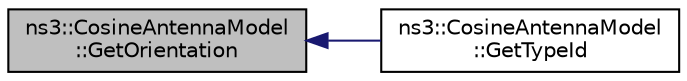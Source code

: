 digraph "ns3::CosineAntennaModel::GetOrientation"
{
  edge [fontname="Helvetica",fontsize="10",labelfontname="Helvetica",labelfontsize="10"];
  node [fontname="Helvetica",fontsize="10",shape=record];
  rankdir="LR";
  Node1 [label="ns3::CosineAntennaModel\l::GetOrientation",height=0.2,width=0.4,color="black", fillcolor="grey75", style="filled", fontcolor="black"];
  Node1 -> Node2 [dir="back",color="midnightblue",fontsize="10",style="solid"];
  Node2 [label="ns3::CosineAntennaModel\l::GetTypeId",height=0.2,width=0.4,color="black", fillcolor="white", style="filled",URL="$d6/d8d/classns3_1_1CosineAntennaModel.html#a9424e417e8a7e4ac55d1779f4d1d1a2f"];
}
